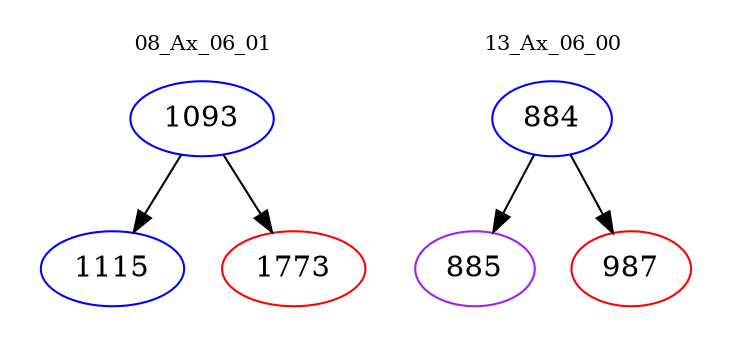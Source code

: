 digraph{
subgraph cluster_0 {
color = white
label = "08_Ax_06_01";
fontsize=10;
T0_1093 [label="1093", color="blue"]
T0_1093 -> T0_1115 [color="black"]
T0_1115 [label="1115", color="blue"]
T0_1093 -> T0_1773 [color="black"]
T0_1773 [label="1773", color="red"]
}
subgraph cluster_1 {
color = white
label = "13_Ax_06_00";
fontsize=10;
T1_884 [label="884", color="blue"]
T1_884 -> T1_885 [color="black"]
T1_885 [label="885", color="purple"]
T1_884 -> T1_987 [color="black"]
T1_987 [label="987", color="red"]
}
}
